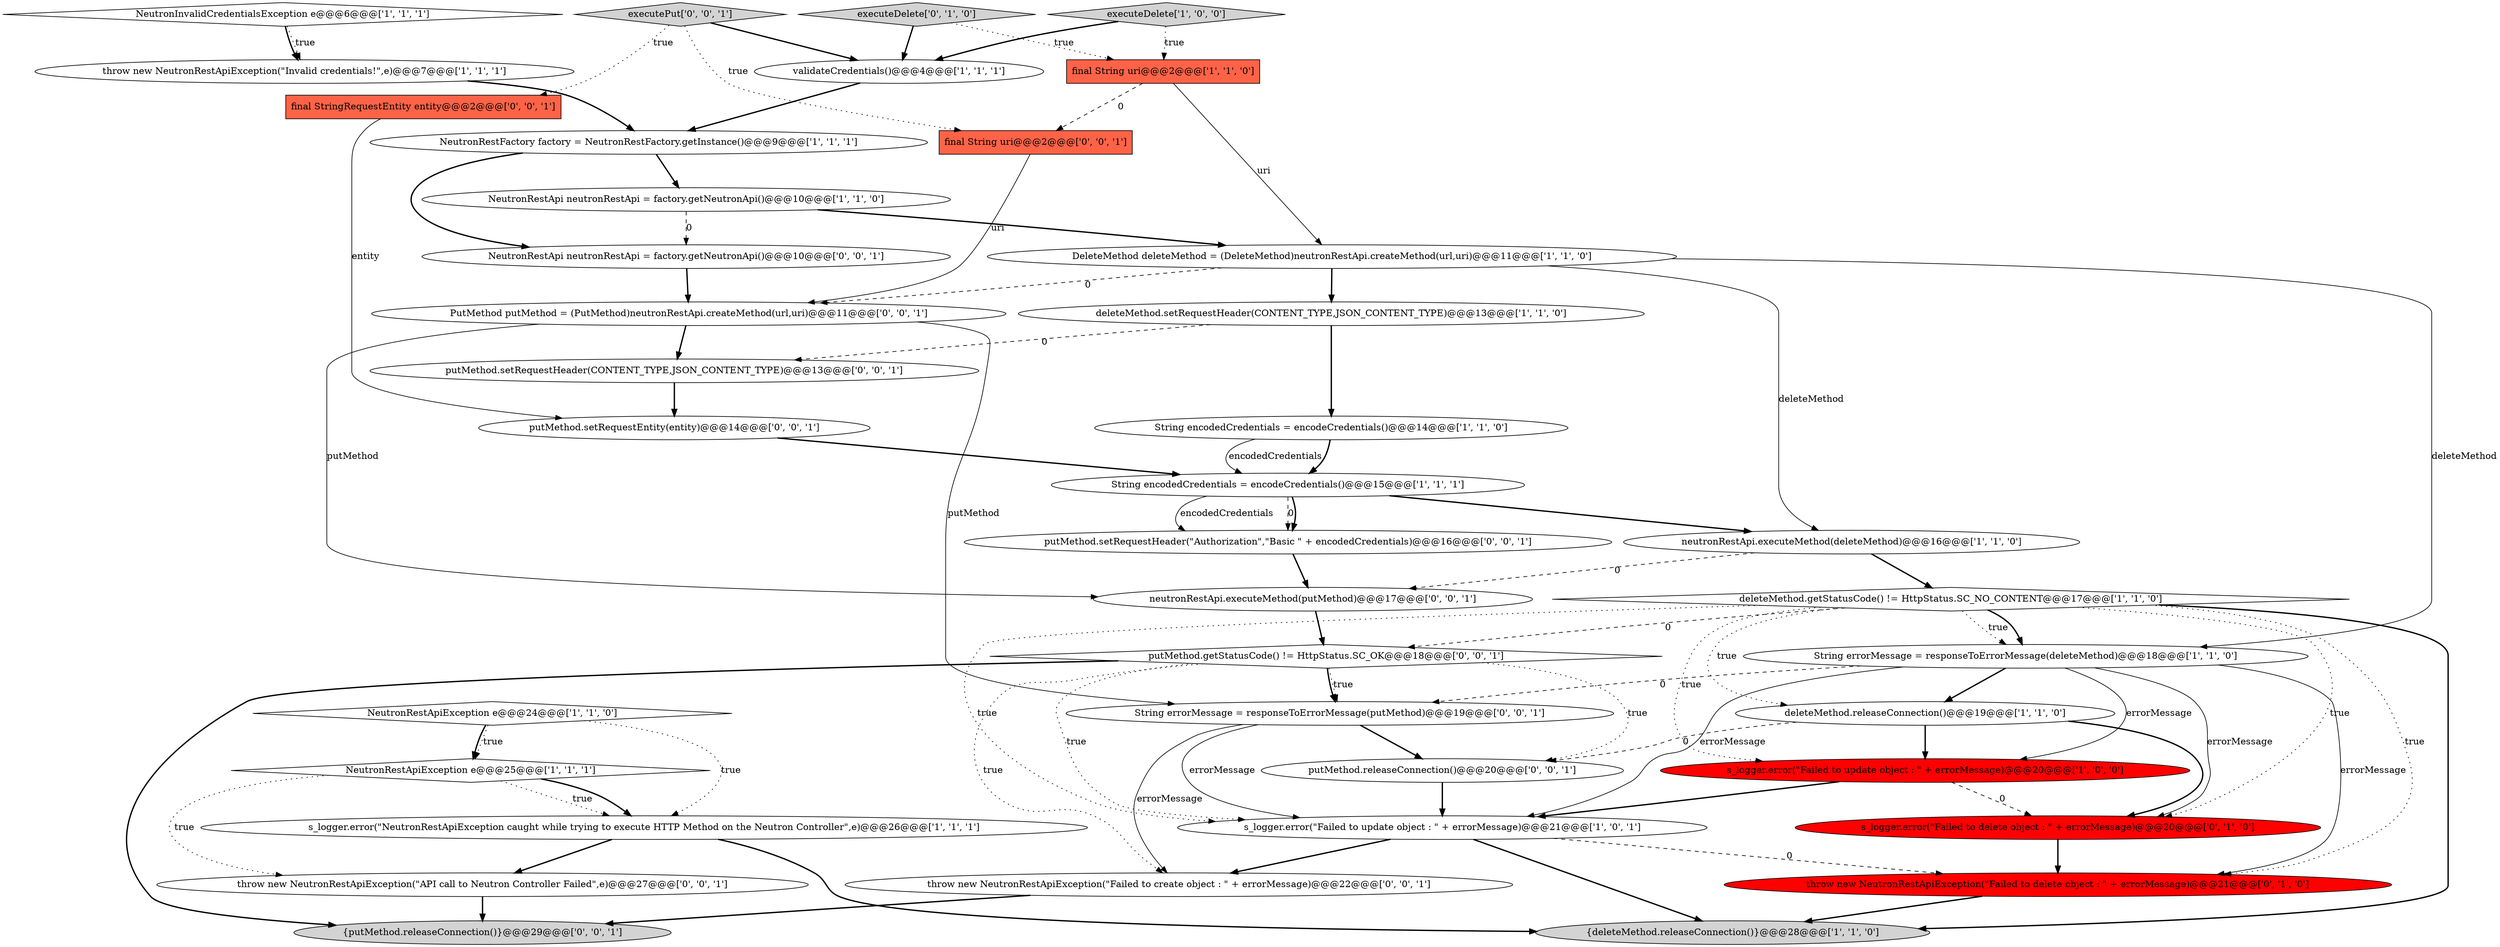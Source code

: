 digraph {
7 [style = filled, label = "throw new NeutronRestApiException(\"Invalid credentials!\",e)@@@7@@@['1', '1', '1']", fillcolor = white, shape = ellipse image = "AAA0AAABBB1BBB"];
35 [style = filled, label = "throw new NeutronRestApiException(\"Failed to create object : \" + errorMessage)@@@22@@@['0', '0', '1']", fillcolor = white, shape = ellipse image = "AAA0AAABBB3BBB"];
5 [style = filled, label = "s_logger.error(\"NeutronRestApiException caught while trying to execute HTTP Method on the Neutron Controller\",e)@@@26@@@['1', '1', '1']", fillcolor = white, shape = ellipse image = "AAA0AAABBB1BBB"];
8 [style = filled, label = "{deleteMethod.releaseConnection()}@@@28@@@['1', '1', '0']", fillcolor = lightgray, shape = ellipse image = "AAA0AAABBB1BBB"];
15 [style = filled, label = "s_logger.error(\"Failed to update object : \" + errorMessage)@@@20@@@['1', '0', '0']", fillcolor = red, shape = ellipse image = "AAA1AAABBB1BBB"];
33 [style = filled, label = "putMethod.setRequestHeader(CONTENT_TYPE,JSON_CONTENT_TYPE)@@@13@@@['0', '0', '1']", fillcolor = white, shape = ellipse image = "AAA0AAABBB3BBB"];
9 [style = filled, label = "validateCredentials()@@@4@@@['1', '1', '1']", fillcolor = white, shape = ellipse image = "AAA0AAABBB1BBB"];
31 [style = filled, label = "executePut['0', '0', '1']", fillcolor = lightgray, shape = diamond image = "AAA0AAABBB3BBB"];
29 [style = filled, label = "putMethod.setRequestEntity(entity)@@@14@@@['0', '0', '1']", fillcolor = white, shape = ellipse image = "AAA0AAABBB3BBB"];
22 [style = filled, label = "executeDelete['0', '1', '0']", fillcolor = lightgray, shape = diamond image = "AAA0AAABBB2BBB"];
6 [style = filled, label = "String encodedCredentials = encodeCredentials()@@@14@@@['1', '1', '0']", fillcolor = white, shape = ellipse image = "AAA0AAABBB1BBB"];
1 [style = filled, label = "NeutronRestFactory factory = NeutronRestFactory.getInstance()@@@9@@@['1', '1', '1']", fillcolor = white, shape = ellipse image = "AAA0AAABBB1BBB"];
11 [style = filled, label = "DeleteMethod deleteMethod = (DeleteMethod)neutronRestApi.createMethod(url,uri)@@@11@@@['1', '1', '0']", fillcolor = white, shape = ellipse image = "AAA0AAABBB1BBB"];
30 [style = filled, label = "{putMethod.releaseConnection()}@@@29@@@['0', '0', '1']", fillcolor = lightgray, shape = ellipse image = "AAA0AAABBB3BBB"];
25 [style = filled, label = "putMethod.releaseConnection()@@@20@@@['0', '0', '1']", fillcolor = white, shape = ellipse image = "AAA0AAABBB3BBB"];
2 [style = filled, label = "s_logger.error(\"Failed to update object : \" + errorMessage)@@@21@@@['1', '0', '1']", fillcolor = white, shape = ellipse image = "AAA0AAABBB1BBB"];
10 [style = filled, label = "neutronRestApi.executeMethod(deleteMethod)@@@16@@@['1', '1', '0']", fillcolor = white, shape = ellipse image = "AAA0AAABBB1BBB"];
16 [style = filled, label = "NeutronInvalidCredentialsException e@@@6@@@['1', '1', '1']", fillcolor = white, shape = diamond image = "AAA0AAABBB1BBB"];
21 [style = filled, label = "s_logger.error(\"Failed to delete object : \" + errorMessage)@@@20@@@['0', '1', '0']", fillcolor = red, shape = ellipse image = "AAA1AAABBB2BBB"];
23 [style = filled, label = "throw new NeutronRestApiException(\"Failed to delete object : \" + errorMessage)@@@21@@@['0', '1', '0']", fillcolor = red, shape = ellipse image = "AAA1AAABBB2BBB"];
24 [style = filled, label = "NeutronRestApi neutronRestApi = factory.getNeutronApi()@@@10@@@['0', '0', '1']", fillcolor = white, shape = ellipse image = "AAA0AAABBB3BBB"];
27 [style = filled, label = "neutronRestApi.executeMethod(putMethod)@@@17@@@['0', '0', '1']", fillcolor = white, shape = ellipse image = "AAA0AAABBB3BBB"];
17 [style = filled, label = "NeutronRestApi neutronRestApi = factory.getNeutronApi()@@@10@@@['1', '1', '0']", fillcolor = white, shape = ellipse image = "AAA0AAABBB1BBB"];
38 [style = filled, label = "PutMethod putMethod = (PutMethod)neutronRestApi.createMethod(url,uri)@@@11@@@['0', '0', '1']", fillcolor = white, shape = ellipse image = "AAA0AAABBB3BBB"];
18 [style = filled, label = "String errorMessage = responseToErrorMessage(deleteMethod)@@@18@@@['1', '1', '0']", fillcolor = white, shape = ellipse image = "AAA0AAABBB1BBB"];
14 [style = filled, label = "deleteMethod.getStatusCode() != HttpStatus.SC_NO_CONTENT@@@17@@@['1', '1', '0']", fillcolor = white, shape = diamond image = "AAA0AAABBB1BBB"];
13 [style = filled, label = "String encodedCredentials = encodeCredentials()@@@15@@@['1', '1', '1']", fillcolor = white, shape = ellipse image = "AAA0AAABBB1BBB"];
20 [style = filled, label = "deleteMethod.releaseConnection()@@@19@@@['1', '1', '0']", fillcolor = white, shape = ellipse image = "AAA0AAABBB1BBB"];
36 [style = filled, label = "String errorMessage = responseToErrorMessage(putMethod)@@@19@@@['0', '0', '1']", fillcolor = white, shape = ellipse image = "AAA0AAABBB3BBB"];
28 [style = filled, label = "putMethod.getStatusCode() != HttpStatus.SC_OK@@@18@@@['0', '0', '1']", fillcolor = white, shape = diamond image = "AAA0AAABBB3BBB"];
32 [style = filled, label = "throw new NeutronRestApiException(\"API call to Neutron Controller Failed\",e)@@@27@@@['0', '0', '1']", fillcolor = white, shape = ellipse image = "AAA0AAABBB3BBB"];
12 [style = filled, label = "deleteMethod.setRequestHeader(CONTENT_TYPE,JSON_CONTENT_TYPE)@@@13@@@['1', '1', '0']", fillcolor = white, shape = ellipse image = "AAA0AAABBB1BBB"];
34 [style = filled, label = "putMethod.setRequestHeader(\"Authorization\",\"Basic \" + encodedCredentials)@@@16@@@['0', '0', '1']", fillcolor = white, shape = ellipse image = "AAA0AAABBB3BBB"];
37 [style = filled, label = "final String uri@@@2@@@['0', '0', '1']", fillcolor = tomato, shape = box image = "AAA0AAABBB3BBB"];
0 [style = filled, label = "NeutronRestApiException e@@@24@@@['1', '1', '0']", fillcolor = white, shape = diamond image = "AAA0AAABBB1BBB"];
3 [style = filled, label = "NeutronRestApiException e@@@25@@@['1', '1', '1']", fillcolor = white, shape = diamond image = "AAA0AAABBB1BBB"];
4 [style = filled, label = "final String uri@@@2@@@['1', '1', '0']", fillcolor = tomato, shape = box image = "AAA0AAABBB1BBB"];
19 [style = filled, label = "executeDelete['1', '0', '0']", fillcolor = lightgray, shape = diamond image = "AAA0AAABBB1BBB"];
26 [style = filled, label = "final StringRequestEntity entity@@@2@@@['0', '0', '1']", fillcolor = tomato, shape = box image = "AAA0AAABBB3BBB"];
2->35 [style = bold, label=""];
38->27 [style = solid, label="putMethod"];
0->5 [style = dotted, label="true"];
17->24 [style = dashed, label="0"];
28->35 [style = dotted, label="true"];
31->9 [style = bold, label=""];
27->28 [style = bold, label=""];
28->25 [style = dotted, label="true"];
16->7 [style = bold, label=""];
37->38 [style = solid, label="uri"];
10->27 [style = dashed, label="0"];
16->7 [style = dotted, label="true"];
3->5 [style = bold, label=""];
14->21 [style = dotted, label="true"];
18->23 [style = solid, label="errorMessage"];
19->9 [style = bold, label=""];
20->25 [style = dashed, label="0"];
38->36 [style = solid, label="putMethod"];
0->3 [style = dotted, label="true"];
18->21 [style = solid, label="errorMessage"];
20->15 [style = bold, label=""];
14->18 [style = dotted, label="true"];
11->18 [style = solid, label="deleteMethod"];
0->3 [style = bold, label=""];
14->2 [style = dotted, label="true"];
13->34 [style = bold, label=""];
7->1 [style = bold, label=""];
28->36 [style = bold, label=""];
28->30 [style = bold, label=""];
10->14 [style = bold, label=""];
22->9 [style = bold, label=""];
36->35 [style = solid, label="errorMessage"];
28->2 [style = dotted, label="true"];
36->2 [style = solid, label="errorMessage"];
11->12 [style = bold, label=""];
24->38 [style = bold, label=""];
28->36 [style = dotted, label="true"];
23->8 [style = bold, label=""];
25->2 [style = bold, label=""];
1->17 [style = bold, label=""];
33->29 [style = bold, label=""];
18->20 [style = bold, label=""];
36->25 [style = bold, label=""];
3->5 [style = dotted, label="true"];
19->4 [style = dotted, label="true"];
14->18 [style = bold, label=""];
14->8 [style = bold, label=""];
9->1 [style = bold, label=""];
38->33 [style = bold, label=""];
22->4 [style = dotted, label="true"];
21->23 [style = bold, label=""];
2->23 [style = dashed, label="0"];
13->10 [style = bold, label=""];
12->33 [style = dashed, label="0"];
14->28 [style = dashed, label="0"];
13->34 [style = solid, label="encodedCredentials"];
18->2 [style = solid, label="errorMessage"];
15->21 [style = dashed, label="0"];
14->23 [style = dotted, label="true"];
32->30 [style = bold, label=""];
5->32 [style = bold, label=""];
6->13 [style = solid, label="encodedCredentials"];
18->15 [style = solid, label="errorMessage"];
11->10 [style = solid, label="deleteMethod"];
18->36 [style = dashed, label="0"];
6->13 [style = bold, label=""];
4->37 [style = dashed, label="0"];
35->30 [style = bold, label=""];
13->34 [style = dashed, label="0"];
5->8 [style = bold, label=""];
15->2 [style = bold, label=""];
3->32 [style = dotted, label="true"];
31->37 [style = dotted, label="true"];
12->6 [style = bold, label=""];
20->21 [style = bold, label=""];
14->20 [style = dotted, label="true"];
11->38 [style = dashed, label="0"];
14->15 [style = dotted, label="true"];
26->29 [style = solid, label="entity"];
31->26 [style = dotted, label="true"];
1->24 [style = bold, label=""];
4->11 [style = solid, label="uri"];
2->8 [style = bold, label=""];
34->27 [style = bold, label=""];
17->11 [style = bold, label=""];
29->13 [style = bold, label=""];
}
